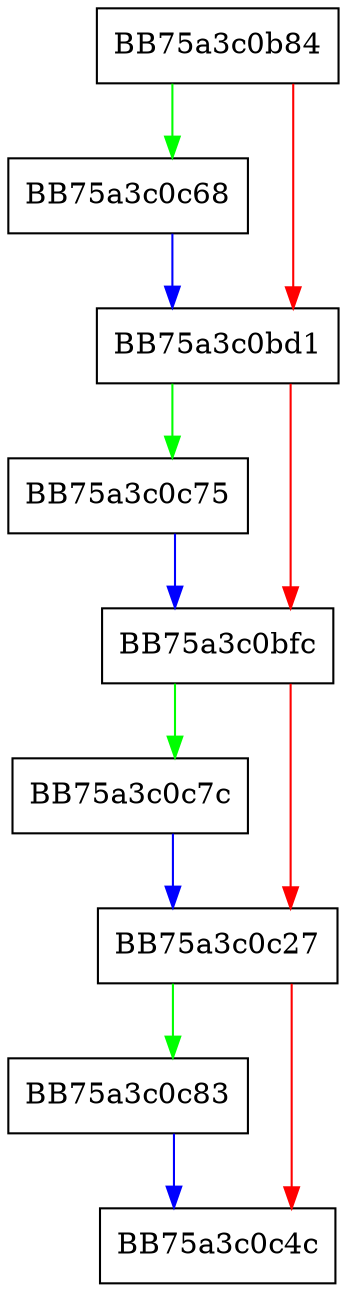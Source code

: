 digraph RpfPCodeInterface {
  node [shape="box"];
  graph [splines=ortho];
  BB75a3c0b84 -> BB75a3c0c68 [color="green"];
  BB75a3c0b84 -> BB75a3c0bd1 [color="red"];
  BB75a3c0bd1 -> BB75a3c0c75 [color="green"];
  BB75a3c0bd1 -> BB75a3c0bfc [color="red"];
  BB75a3c0bfc -> BB75a3c0c7c [color="green"];
  BB75a3c0bfc -> BB75a3c0c27 [color="red"];
  BB75a3c0c27 -> BB75a3c0c83 [color="green"];
  BB75a3c0c27 -> BB75a3c0c4c [color="red"];
  BB75a3c0c68 -> BB75a3c0bd1 [color="blue"];
  BB75a3c0c75 -> BB75a3c0bfc [color="blue"];
  BB75a3c0c7c -> BB75a3c0c27 [color="blue"];
  BB75a3c0c83 -> BB75a3c0c4c [color="blue"];
}